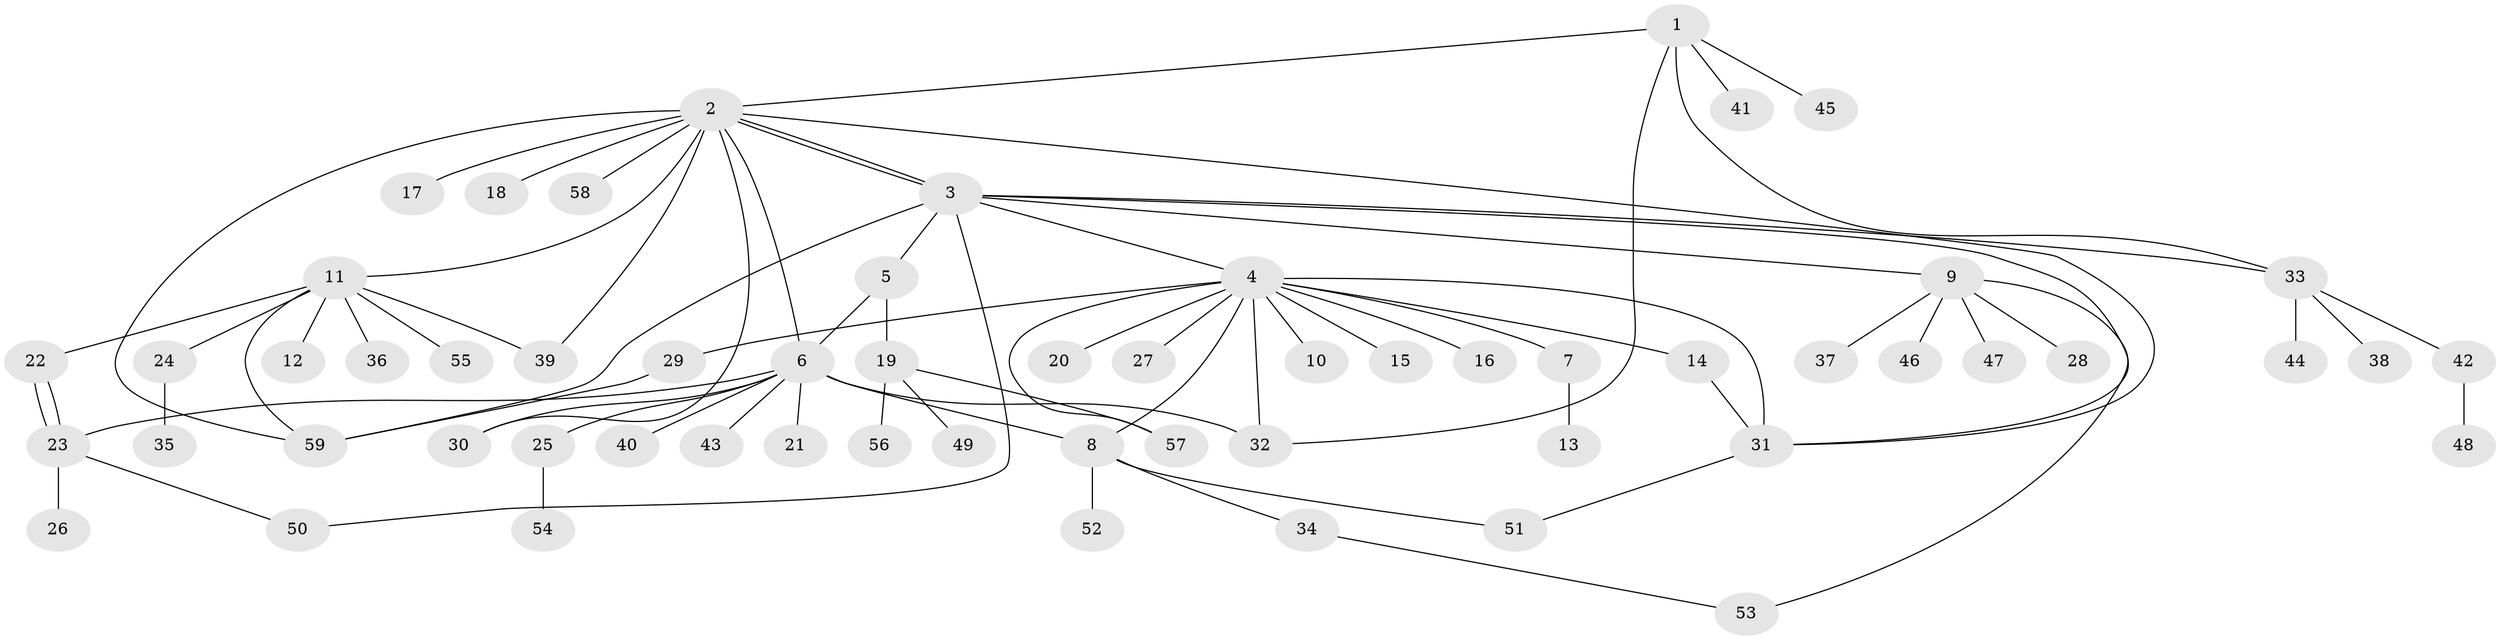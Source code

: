 // Generated by graph-tools (version 1.1) at 2025/14/03/09/25 04:14:20]
// undirected, 59 vertices, 78 edges
graph export_dot {
graph [start="1"]
  node [color=gray90,style=filled];
  1;
  2;
  3;
  4;
  5;
  6;
  7;
  8;
  9;
  10;
  11;
  12;
  13;
  14;
  15;
  16;
  17;
  18;
  19;
  20;
  21;
  22;
  23;
  24;
  25;
  26;
  27;
  28;
  29;
  30;
  31;
  32;
  33;
  34;
  35;
  36;
  37;
  38;
  39;
  40;
  41;
  42;
  43;
  44;
  45;
  46;
  47;
  48;
  49;
  50;
  51;
  52;
  53;
  54;
  55;
  56;
  57;
  58;
  59;
  1 -- 2;
  1 -- 32;
  1 -- 33;
  1 -- 41;
  1 -- 45;
  2 -- 3;
  2 -- 3;
  2 -- 6;
  2 -- 11;
  2 -- 17;
  2 -- 18;
  2 -- 30;
  2 -- 31;
  2 -- 39;
  2 -- 58;
  2 -- 59;
  3 -- 4;
  3 -- 5;
  3 -- 9;
  3 -- 31;
  3 -- 33;
  3 -- 50;
  3 -- 59;
  4 -- 7;
  4 -- 8;
  4 -- 10;
  4 -- 14;
  4 -- 15;
  4 -- 16;
  4 -- 20;
  4 -- 27;
  4 -- 29;
  4 -- 31;
  4 -- 32;
  4 -- 57;
  5 -- 6;
  5 -- 19;
  6 -- 8;
  6 -- 21;
  6 -- 23;
  6 -- 25;
  6 -- 30;
  6 -- 32;
  6 -- 40;
  6 -- 43;
  7 -- 13;
  8 -- 34;
  8 -- 51;
  8 -- 52;
  9 -- 28;
  9 -- 37;
  9 -- 46;
  9 -- 47;
  9 -- 53;
  11 -- 12;
  11 -- 22;
  11 -- 24;
  11 -- 36;
  11 -- 39;
  11 -- 55;
  11 -- 59;
  14 -- 31;
  19 -- 49;
  19 -- 56;
  19 -- 57;
  22 -- 23;
  22 -- 23;
  23 -- 26;
  23 -- 50;
  24 -- 35;
  25 -- 54;
  29 -- 59;
  31 -- 51;
  33 -- 38;
  33 -- 42;
  33 -- 44;
  34 -- 53;
  42 -- 48;
}
